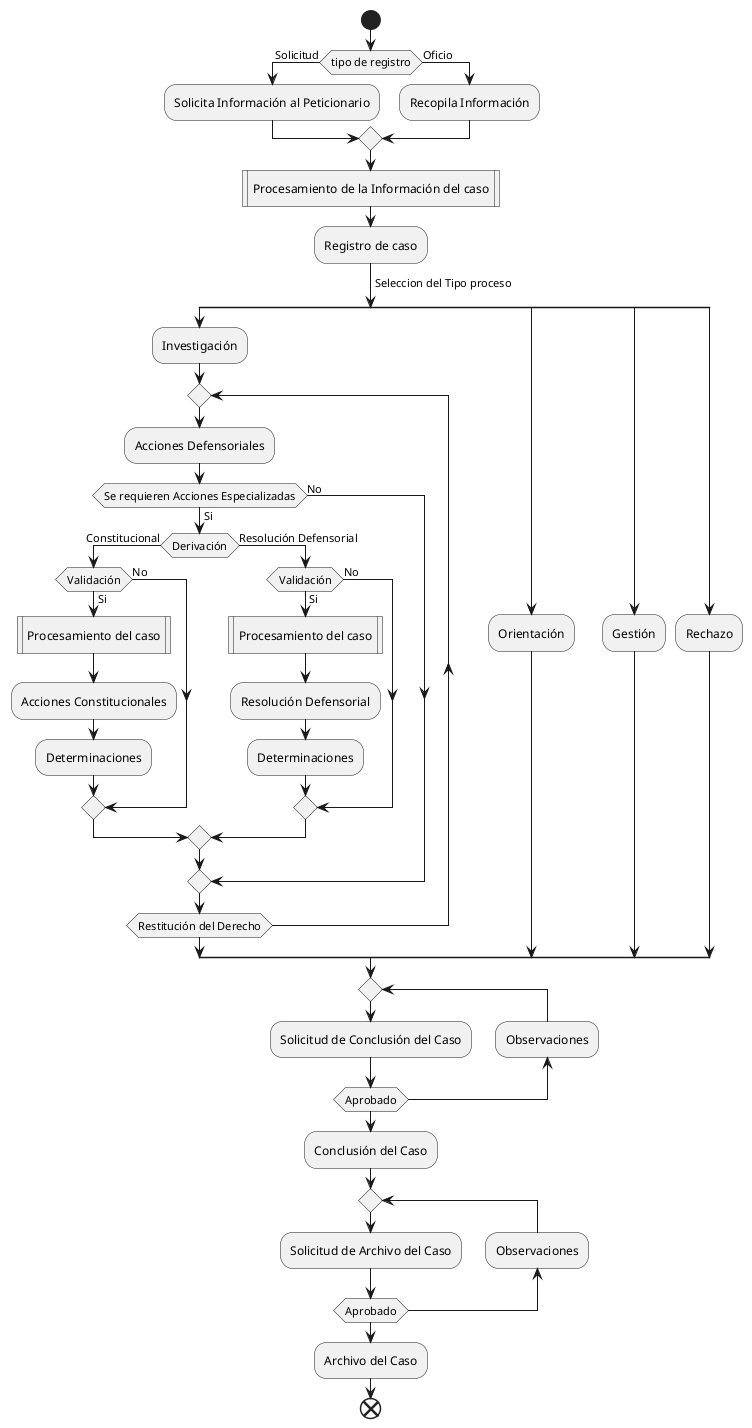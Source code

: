 @startuml flujo del sistema
start
if (tipo de registro) then(Solicitud)
  :Solicita Información al Peticionario;
else (Oficio)
  :Recopila Información;
endif
:Procesamiento de la Información del caso|
:Registro de caso;
-> Seleccion del Tipo proceso;
split
  :Investigación;
  repeat
  :Acciones Defensoriales;
  if (Se requieren Acciones Especializadas) then (Si)
    if(Derivación) then (Constitucional)
      if(Validación) then (Si)
        :Procesamiento del caso|
        :Acciones Constitucionales;
        :Determinaciones;
      else (No)
      endif
    else (Resolución Defensorial)
      if(Validación) then (Si)
        :Procesamiento del caso|
        :Resolución Defensorial;
        :Determinaciones;
      else (No)
      endif
    endif
  else (No)
  endif
repeat while (Restitución del Derecho)
split again
  :Orientación;
split again
  :Gestión;
split again
  :Rechazo;
end split
repeat
  :Solicitud de Conclusión del Caso;
  backward:Observaciones;
repeat while (Aprobado)
:Conclusión del Caso;
repeat
  :Solicitud de Archivo del Caso;
  backward:Observaciones;
repeat while (Aprobado)
:Archivo del Caso;
end
@enduml
